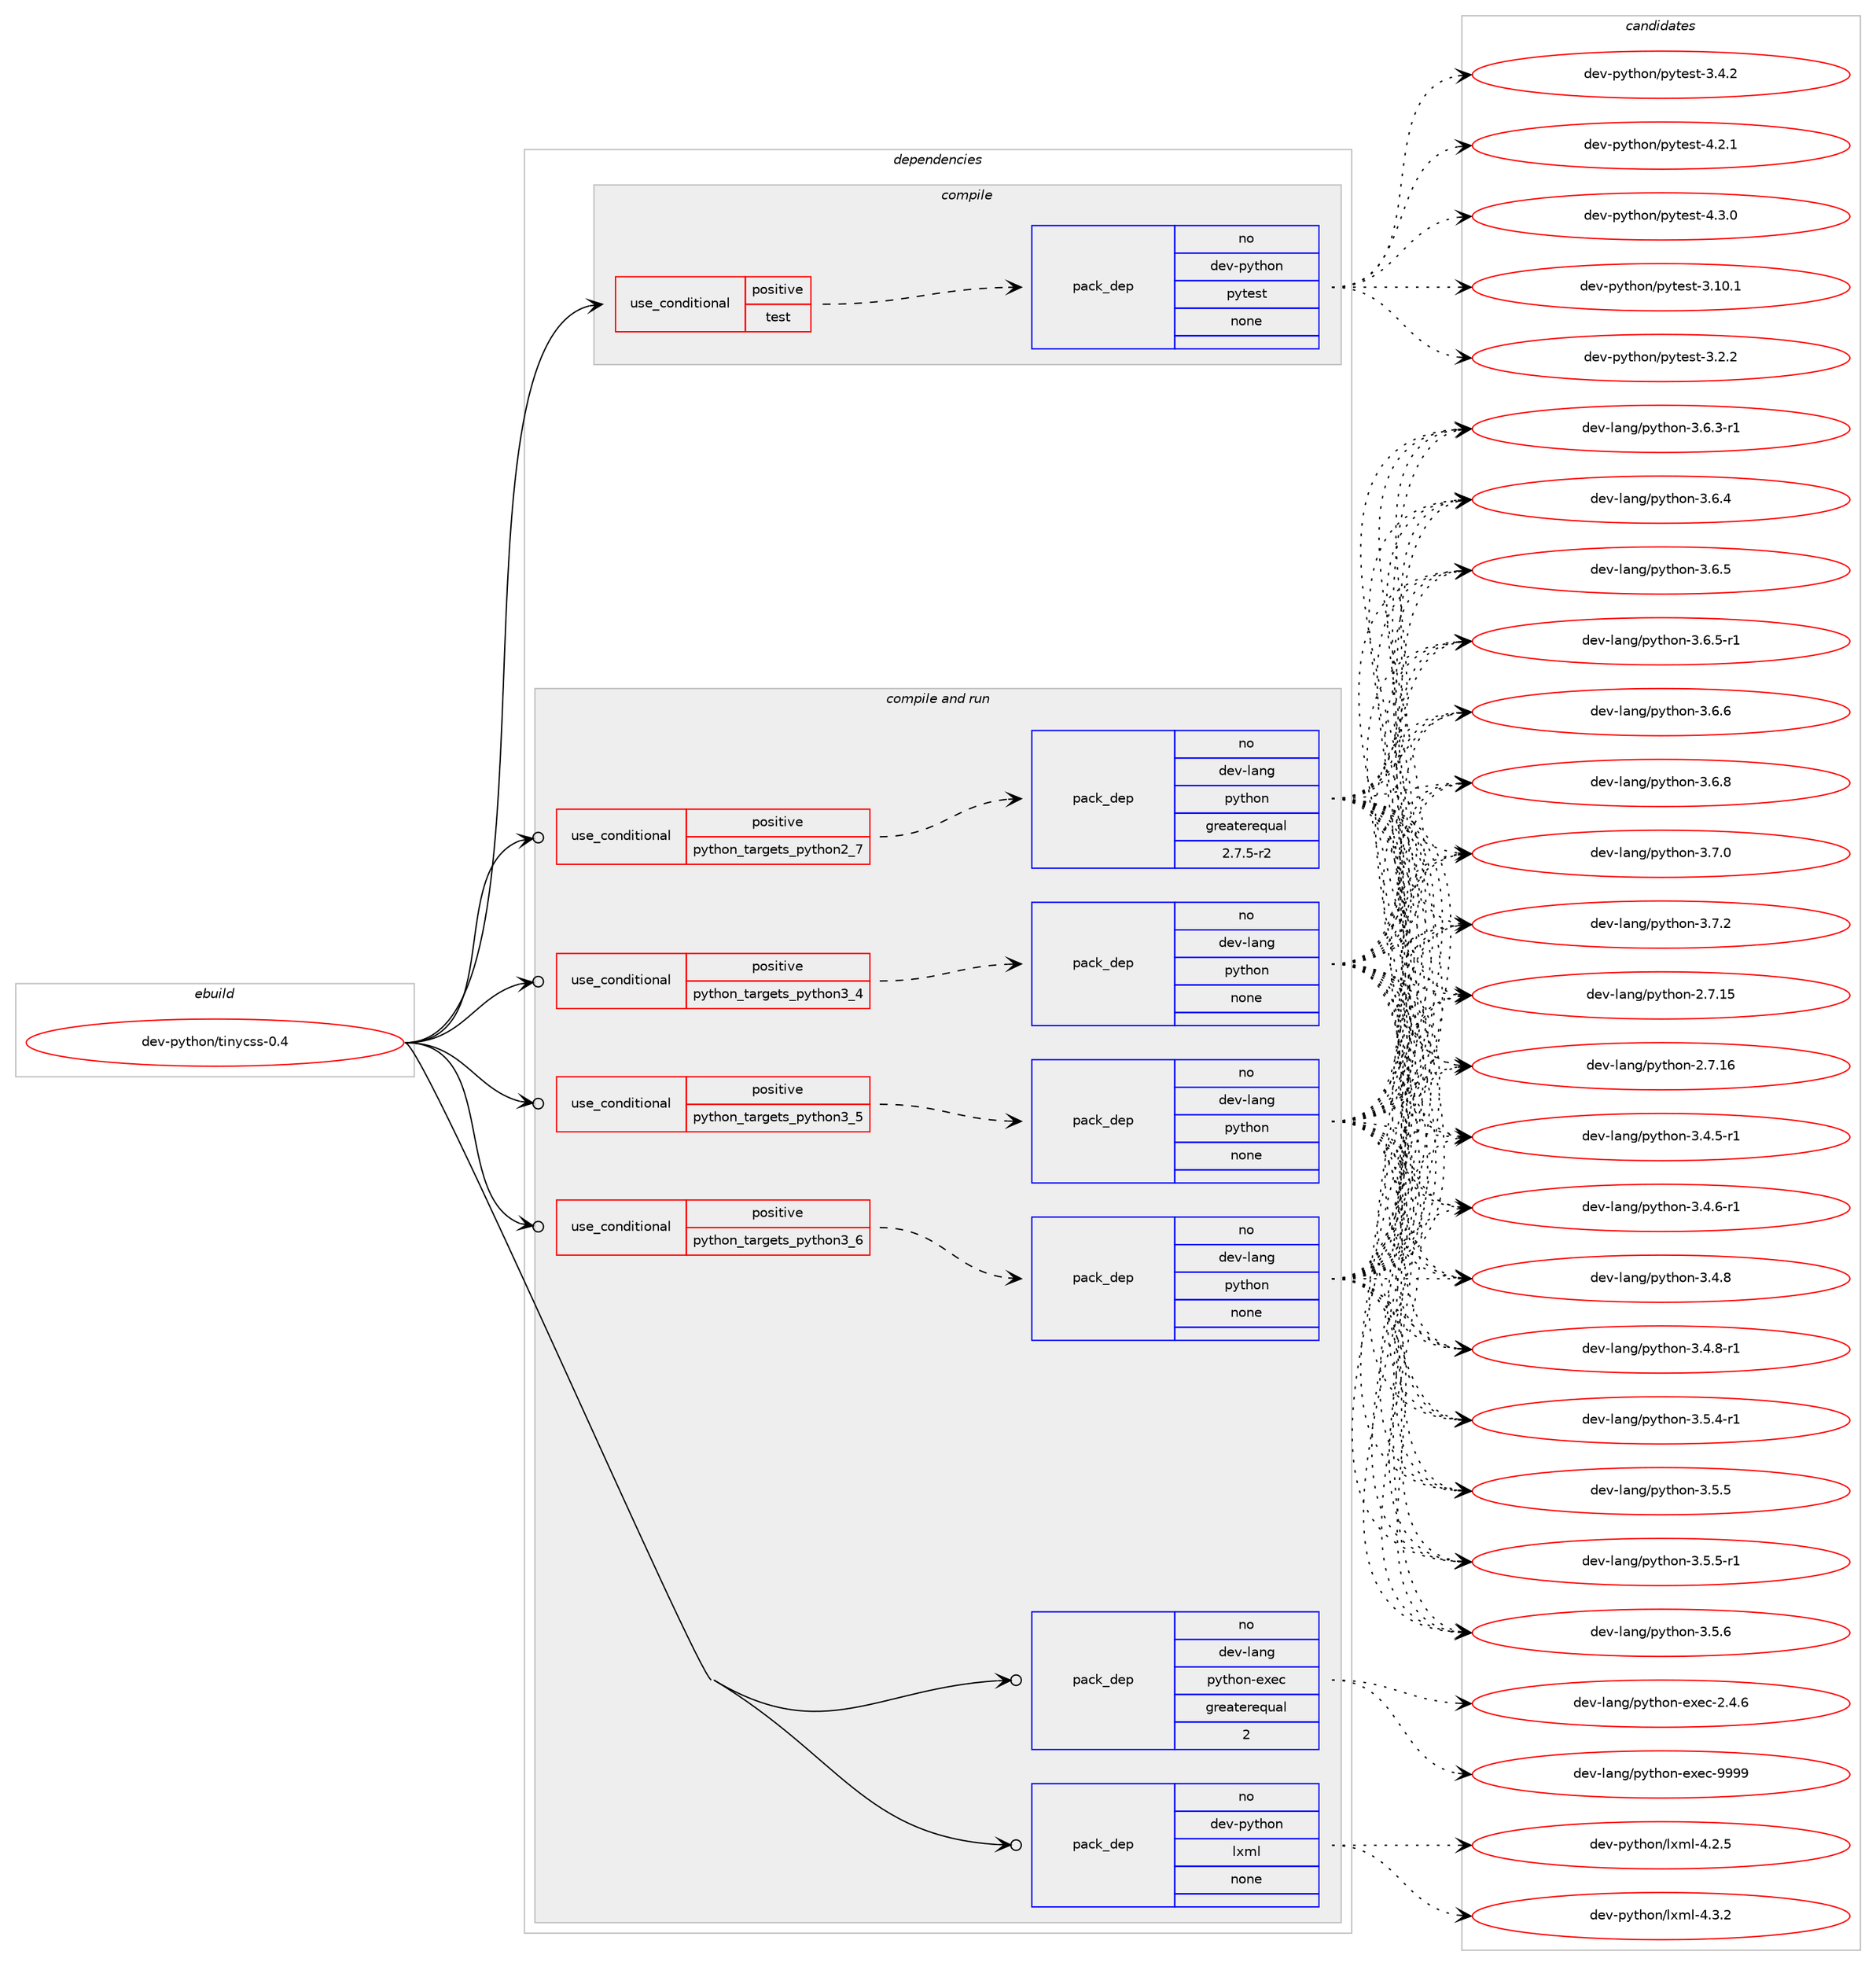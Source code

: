 digraph prolog {

# *************
# Graph options
# *************

newrank=true;
concentrate=true;
compound=true;
graph [rankdir=LR,fontname=Helvetica,fontsize=10,ranksep=1.5];#, ranksep=2.5, nodesep=0.2];
edge  [arrowhead=vee];
node  [fontname=Helvetica,fontsize=10];

# **********
# The ebuild
# **********

subgraph cluster_leftcol {
color=gray;
rank=same;
label=<<i>ebuild</i>>;
id [label="dev-python/tinycss-0.4", color=red, width=4, href="../dev-python/tinycss-0.4.svg"];
}

# ****************
# The dependencies
# ****************

subgraph cluster_midcol {
color=gray;
label=<<i>dependencies</i>>;
subgraph cluster_compile {
fillcolor="#eeeeee";
style=filled;
label=<<i>compile</i>>;
subgraph cond385808 {
dependency1444781 [label=<<TABLE BORDER="0" CELLBORDER="1" CELLSPACING="0" CELLPADDING="4"><TR><TD ROWSPAN="3" CELLPADDING="10">use_conditional</TD></TR><TR><TD>positive</TD></TR><TR><TD>test</TD></TR></TABLE>>, shape=none, color=red];
subgraph pack1035610 {
dependency1444782 [label=<<TABLE BORDER="0" CELLBORDER="1" CELLSPACING="0" CELLPADDING="4" WIDTH="220"><TR><TD ROWSPAN="6" CELLPADDING="30">pack_dep</TD></TR><TR><TD WIDTH="110">no</TD></TR><TR><TD>dev-python</TD></TR><TR><TD>pytest</TD></TR><TR><TD>none</TD></TR><TR><TD></TD></TR></TABLE>>, shape=none, color=blue];
}
dependency1444781:e -> dependency1444782:w [weight=20,style="dashed",arrowhead="vee"];
}
id:e -> dependency1444781:w [weight=20,style="solid",arrowhead="vee"];
}
subgraph cluster_compileandrun {
fillcolor="#eeeeee";
style=filled;
label=<<i>compile and run</i>>;
subgraph cond385809 {
dependency1444783 [label=<<TABLE BORDER="0" CELLBORDER="1" CELLSPACING="0" CELLPADDING="4"><TR><TD ROWSPAN="3" CELLPADDING="10">use_conditional</TD></TR><TR><TD>positive</TD></TR><TR><TD>python_targets_python2_7</TD></TR></TABLE>>, shape=none, color=red];
subgraph pack1035611 {
dependency1444784 [label=<<TABLE BORDER="0" CELLBORDER="1" CELLSPACING="0" CELLPADDING="4" WIDTH="220"><TR><TD ROWSPAN="6" CELLPADDING="30">pack_dep</TD></TR><TR><TD WIDTH="110">no</TD></TR><TR><TD>dev-lang</TD></TR><TR><TD>python</TD></TR><TR><TD>greaterequal</TD></TR><TR><TD>2.7.5-r2</TD></TR></TABLE>>, shape=none, color=blue];
}
dependency1444783:e -> dependency1444784:w [weight=20,style="dashed",arrowhead="vee"];
}
id:e -> dependency1444783:w [weight=20,style="solid",arrowhead="odotvee"];
subgraph cond385810 {
dependency1444785 [label=<<TABLE BORDER="0" CELLBORDER="1" CELLSPACING="0" CELLPADDING="4"><TR><TD ROWSPAN="3" CELLPADDING="10">use_conditional</TD></TR><TR><TD>positive</TD></TR><TR><TD>python_targets_python3_4</TD></TR></TABLE>>, shape=none, color=red];
subgraph pack1035612 {
dependency1444786 [label=<<TABLE BORDER="0" CELLBORDER="1" CELLSPACING="0" CELLPADDING="4" WIDTH="220"><TR><TD ROWSPAN="6" CELLPADDING="30">pack_dep</TD></TR><TR><TD WIDTH="110">no</TD></TR><TR><TD>dev-lang</TD></TR><TR><TD>python</TD></TR><TR><TD>none</TD></TR><TR><TD></TD></TR></TABLE>>, shape=none, color=blue];
}
dependency1444785:e -> dependency1444786:w [weight=20,style="dashed",arrowhead="vee"];
}
id:e -> dependency1444785:w [weight=20,style="solid",arrowhead="odotvee"];
subgraph cond385811 {
dependency1444787 [label=<<TABLE BORDER="0" CELLBORDER="1" CELLSPACING="0" CELLPADDING="4"><TR><TD ROWSPAN="3" CELLPADDING="10">use_conditional</TD></TR><TR><TD>positive</TD></TR><TR><TD>python_targets_python3_5</TD></TR></TABLE>>, shape=none, color=red];
subgraph pack1035613 {
dependency1444788 [label=<<TABLE BORDER="0" CELLBORDER="1" CELLSPACING="0" CELLPADDING="4" WIDTH="220"><TR><TD ROWSPAN="6" CELLPADDING="30">pack_dep</TD></TR><TR><TD WIDTH="110">no</TD></TR><TR><TD>dev-lang</TD></TR><TR><TD>python</TD></TR><TR><TD>none</TD></TR><TR><TD></TD></TR></TABLE>>, shape=none, color=blue];
}
dependency1444787:e -> dependency1444788:w [weight=20,style="dashed",arrowhead="vee"];
}
id:e -> dependency1444787:w [weight=20,style="solid",arrowhead="odotvee"];
subgraph cond385812 {
dependency1444789 [label=<<TABLE BORDER="0" CELLBORDER="1" CELLSPACING="0" CELLPADDING="4"><TR><TD ROWSPAN="3" CELLPADDING="10">use_conditional</TD></TR><TR><TD>positive</TD></TR><TR><TD>python_targets_python3_6</TD></TR></TABLE>>, shape=none, color=red];
subgraph pack1035614 {
dependency1444790 [label=<<TABLE BORDER="0" CELLBORDER="1" CELLSPACING="0" CELLPADDING="4" WIDTH="220"><TR><TD ROWSPAN="6" CELLPADDING="30">pack_dep</TD></TR><TR><TD WIDTH="110">no</TD></TR><TR><TD>dev-lang</TD></TR><TR><TD>python</TD></TR><TR><TD>none</TD></TR><TR><TD></TD></TR></TABLE>>, shape=none, color=blue];
}
dependency1444789:e -> dependency1444790:w [weight=20,style="dashed",arrowhead="vee"];
}
id:e -> dependency1444789:w [weight=20,style="solid",arrowhead="odotvee"];
subgraph pack1035615 {
dependency1444791 [label=<<TABLE BORDER="0" CELLBORDER="1" CELLSPACING="0" CELLPADDING="4" WIDTH="220"><TR><TD ROWSPAN="6" CELLPADDING="30">pack_dep</TD></TR><TR><TD WIDTH="110">no</TD></TR><TR><TD>dev-lang</TD></TR><TR><TD>python-exec</TD></TR><TR><TD>greaterequal</TD></TR><TR><TD>2</TD></TR></TABLE>>, shape=none, color=blue];
}
id:e -> dependency1444791:w [weight=20,style="solid",arrowhead="odotvee"];
subgraph pack1035616 {
dependency1444792 [label=<<TABLE BORDER="0" CELLBORDER="1" CELLSPACING="0" CELLPADDING="4" WIDTH="220"><TR><TD ROWSPAN="6" CELLPADDING="30">pack_dep</TD></TR><TR><TD WIDTH="110">no</TD></TR><TR><TD>dev-python</TD></TR><TR><TD>lxml</TD></TR><TR><TD>none</TD></TR><TR><TD></TD></TR></TABLE>>, shape=none, color=blue];
}
id:e -> dependency1444792:w [weight=20,style="solid",arrowhead="odotvee"];
}
subgraph cluster_run {
fillcolor="#eeeeee";
style=filled;
label=<<i>run</i>>;
}
}

# **************
# The candidates
# **************

subgraph cluster_choices {
rank=same;
color=gray;
label=<<i>candidates</i>>;

subgraph choice1035610 {
color=black;
nodesep=1;
choice100101118451121211161041111104711212111610111511645514649484649 [label="dev-python/pytest-3.10.1", color=red, width=4,href="../dev-python/pytest-3.10.1.svg"];
choice1001011184511212111610411111047112121116101115116455146504650 [label="dev-python/pytest-3.2.2", color=red, width=4,href="../dev-python/pytest-3.2.2.svg"];
choice1001011184511212111610411111047112121116101115116455146524650 [label="dev-python/pytest-3.4.2", color=red, width=4,href="../dev-python/pytest-3.4.2.svg"];
choice1001011184511212111610411111047112121116101115116455246504649 [label="dev-python/pytest-4.2.1", color=red, width=4,href="../dev-python/pytest-4.2.1.svg"];
choice1001011184511212111610411111047112121116101115116455246514648 [label="dev-python/pytest-4.3.0", color=red, width=4,href="../dev-python/pytest-4.3.0.svg"];
dependency1444782:e -> choice100101118451121211161041111104711212111610111511645514649484649:w [style=dotted,weight="100"];
dependency1444782:e -> choice1001011184511212111610411111047112121116101115116455146504650:w [style=dotted,weight="100"];
dependency1444782:e -> choice1001011184511212111610411111047112121116101115116455146524650:w [style=dotted,weight="100"];
dependency1444782:e -> choice1001011184511212111610411111047112121116101115116455246504649:w [style=dotted,weight="100"];
dependency1444782:e -> choice1001011184511212111610411111047112121116101115116455246514648:w [style=dotted,weight="100"];
}
subgraph choice1035611 {
color=black;
nodesep=1;
choice10010111845108971101034711212111610411111045504655464953 [label="dev-lang/python-2.7.15", color=red, width=4,href="../dev-lang/python-2.7.15.svg"];
choice10010111845108971101034711212111610411111045504655464954 [label="dev-lang/python-2.7.16", color=red, width=4,href="../dev-lang/python-2.7.16.svg"];
choice1001011184510897110103471121211161041111104551465246534511449 [label="dev-lang/python-3.4.5-r1", color=red, width=4,href="../dev-lang/python-3.4.5-r1.svg"];
choice1001011184510897110103471121211161041111104551465246544511449 [label="dev-lang/python-3.4.6-r1", color=red, width=4,href="../dev-lang/python-3.4.6-r1.svg"];
choice100101118451089711010347112121116104111110455146524656 [label="dev-lang/python-3.4.8", color=red, width=4,href="../dev-lang/python-3.4.8.svg"];
choice1001011184510897110103471121211161041111104551465246564511449 [label="dev-lang/python-3.4.8-r1", color=red, width=4,href="../dev-lang/python-3.4.8-r1.svg"];
choice1001011184510897110103471121211161041111104551465346524511449 [label="dev-lang/python-3.5.4-r1", color=red, width=4,href="../dev-lang/python-3.5.4-r1.svg"];
choice100101118451089711010347112121116104111110455146534653 [label="dev-lang/python-3.5.5", color=red, width=4,href="../dev-lang/python-3.5.5.svg"];
choice1001011184510897110103471121211161041111104551465346534511449 [label="dev-lang/python-3.5.5-r1", color=red, width=4,href="../dev-lang/python-3.5.5-r1.svg"];
choice100101118451089711010347112121116104111110455146534654 [label="dev-lang/python-3.5.6", color=red, width=4,href="../dev-lang/python-3.5.6.svg"];
choice1001011184510897110103471121211161041111104551465446514511449 [label="dev-lang/python-3.6.3-r1", color=red, width=4,href="../dev-lang/python-3.6.3-r1.svg"];
choice100101118451089711010347112121116104111110455146544652 [label="dev-lang/python-3.6.4", color=red, width=4,href="../dev-lang/python-3.6.4.svg"];
choice100101118451089711010347112121116104111110455146544653 [label="dev-lang/python-3.6.5", color=red, width=4,href="../dev-lang/python-3.6.5.svg"];
choice1001011184510897110103471121211161041111104551465446534511449 [label="dev-lang/python-3.6.5-r1", color=red, width=4,href="../dev-lang/python-3.6.5-r1.svg"];
choice100101118451089711010347112121116104111110455146544654 [label="dev-lang/python-3.6.6", color=red, width=4,href="../dev-lang/python-3.6.6.svg"];
choice100101118451089711010347112121116104111110455146544656 [label="dev-lang/python-3.6.8", color=red, width=4,href="../dev-lang/python-3.6.8.svg"];
choice100101118451089711010347112121116104111110455146554648 [label="dev-lang/python-3.7.0", color=red, width=4,href="../dev-lang/python-3.7.0.svg"];
choice100101118451089711010347112121116104111110455146554650 [label="dev-lang/python-3.7.2", color=red, width=4,href="../dev-lang/python-3.7.2.svg"];
dependency1444784:e -> choice10010111845108971101034711212111610411111045504655464953:w [style=dotted,weight="100"];
dependency1444784:e -> choice10010111845108971101034711212111610411111045504655464954:w [style=dotted,weight="100"];
dependency1444784:e -> choice1001011184510897110103471121211161041111104551465246534511449:w [style=dotted,weight="100"];
dependency1444784:e -> choice1001011184510897110103471121211161041111104551465246544511449:w [style=dotted,weight="100"];
dependency1444784:e -> choice100101118451089711010347112121116104111110455146524656:w [style=dotted,weight="100"];
dependency1444784:e -> choice1001011184510897110103471121211161041111104551465246564511449:w [style=dotted,weight="100"];
dependency1444784:e -> choice1001011184510897110103471121211161041111104551465346524511449:w [style=dotted,weight="100"];
dependency1444784:e -> choice100101118451089711010347112121116104111110455146534653:w [style=dotted,weight="100"];
dependency1444784:e -> choice1001011184510897110103471121211161041111104551465346534511449:w [style=dotted,weight="100"];
dependency1444784:e -> choice100101118451089711010347112121116104111110455146534654:w [style=dotted,weight="100"];
dependency1444784:e -> choice1001011184510897110103471121211161041111104551465446514511449:w [style=dotted,weight="100"];
dependency1444784:e -> choice100101118451089711010347112121116104111110455146544652:w [style=dotted,weight="100"];
dependency1444784:e -> choice100101118451089711010347112121116104111110455146544653:w [style=dotted,weight="100"];
dependency1444784:e -> choice1001011184510897110103471121211161041111104551465446534511449:w [style=dotted,weight="100"];
dependency1444784:e -> choice100101118451089711010347112121116104111110455146544654:w [style=dotted,weight="100"];
dependency1444784:e -> choice100101118451089711010347112121116104111110455146544656:w [style=dotted,weight="100"];
dependency1444784:e -> choice100101118451089711010347112121116104111110455146554648:w [style=dotted,weight="100"];
dependency1444784:e -> choice100101118451089711010347112121116104111110455146554650:w [style=dotted,weight="100"];
}
subgraph choice1035612 {
color=black;
nodesep=1;
choice10010111845108971101034711212111610411111045504655464953 [label="dev-lang/python-2.7.15", color=red, width=4,href="../dev-lang/python-2.7.15.svg"];
choice10010111845108971101034711212111610411111045504655464954 [label="dev-lang/python-2.7.16", color=red, width=4,href="../dev-lang/python-2.7.16.svg"];
choice1001011184510897110103471121211161041111104551465246534511449 [label="dev-lang/python-3.4.5-r1", color=red, width=4,href="../dev-lang/python-3.4.5-r1.svg"];
choice1001011184510897110103471121211161041111104551465246544511449 [label="dev-lang/python-3.4.6-r1", color=red, width=4,href="../dev-lang/python-3.4.6-r1.svg"];
choice100101118451089711010347112121116104111110455146524656 [label="dev-lang/python-3.4.8", color=red, width=4,href="../dev-lang/python-3.4.8.svg"];
choice1001011184510897110103471121211161041111104551465246564511449 [label="dev-lang/python-3.4.8-r1", color=red, width=4,href="../dev-lang/python-3.4.8-r1.svg"];
choice1001011184510897110103471121211161041111104551465346524511449 [label="dev-lang/python-3.5.4-r1", color=red, width=4,href="../dev-lang/python-3.5.4-r1.svg"];
choice100101118451089711010347112121116104111110455146534653 [label="dev-lang/python-3.5.5", color=red, width=4,href="../dev-lang/python-3.5.5.svg"];
choice1001011184510897110103471121211161041111104551465346534511449 [label="dev-lang/python-3.5.5-r1", color=red, width=4,href="../dev-lang/python-3.5.5-r1.svg"];
choice100101118451089711010347112121116104111110455146534654 [label="dev-lang/python-3.5.6", color=red, width=4,href="../dev-lang/python-3.5.6.svg"];
choice1001011184510897110103471121211161041111104551465446514511449 [label="dev-lang/python-3.6.3-r1", color=red, width=4,href="../dev-lang/python-3.6.3-r1.svg"];
choice100101118451089711010347112121116104111110455146544652 [label="dev-lang/python-3.6.4", color=red, width=4,href="../dev-lang/python-3.6.4.svg"];
choice100101118451089711010347112121116104111110455146544653 [label="dev-lang/python-3.6.5", color=red, width=4,href="../dev-lang/python-3.6.5.svg"];
choice1001011184510897110103471121211161041111104551465446534511449 [label="dev-lang/python-3.6.5-r1", color=red, width=4,href="../dev-lang/python-3.6.5-r1.svg"];
choice100101118451089711010347112121116104111110455146544654 [label="dev-lang/python-3.6.6", color=red, width=4,href="../dev-lang/python-3.6.6.svg"];
choice100101118451089711010347112121116104111110455146544656 [label="dev-lang/python-3.6.8", color=red, width=4,href="../dev-lang/python-3.6.8.svg"];
choice100101118451089711010347112121116104111110455146554648 [label="dev-lang/python-3.7.0", color=red, width=4,href="../dev-lang/python-3.7.0.svg"];
choice100101118451089711010347112121116104111110455146554650 [label="dev-lang/python-3.7.2", color=red, width=4,href="../dev-lang/python-3.7.2.svg"];
dependency1444786:e -> choice10010111845108971101034711212111610411111045504655464953:w [style=dotted,weight="100"];
dependency1444786:e -> choice10010111845108971101034711212111610411111045504655464954:w [style=dotted,weight="100"];
dependency1444786:e -> choice1001011184510897110103471121211161041111104551465246534511449:w [style=dotted,weight="100"];
dependency1444786:e -> choice1001011184510897110103471121211161041111104551465246544511449:w [style=dotted,weight="100"];
dependency1444786:e -> choice100101118451089711010347112121116104111110455146524656:w [style=dotted,weight="100"];
dependency1444786:e -> choice1001011184510897110103471121211161041111104551465246564511449:w [style=dotted,weight="100"];
dependency1444786:e -> choice1001011184510897110103471121211161041111104551465346524511449:w [style=dotted,weight="100"];
dependency1444786:e -> choice100101118451089711010347112121116104111110455146534653:w [style=dotted,weight="100"];
dependency1444786:e -> choice1001011184510897110103471121211161041111104551465346534511449:w [style=dotted,weight="100"];
dependency1444786:e -> choice100101118451089711010347112121116104111110455146534654:w [style=dotted,weight="100"];
dependency1444786:e -> choice1001011184510897110103471121211161041111104551465446514511449:w [style=dotted,weight="100"];
dependency1444786:e -> choice100101118451089711010347112121116104111110455146544652:w [style=dotted,weight="100"];
dependency1444786:e -> choice100101118451089711010347112121116104111110455146544653:w [style=dotted,weight="100"];
dependency1444786:e -> choice1001011184510897110103471121211161041111104551465446534511449:w [style=dotted,weight="100"];
dependency1444786:e -> choice100101118451089711010347112121116104111110455146544654:w [style=dotted,weight="100"];
dependency1444786:e -> choice100101118451089711010347112121116104111110455146544656:w [style=dotted,weight="100"];
dependency1444786:e -> choice100101118451089711010347112121116104111110455146554648:w [style=dotted,weight="100"];
dependency1444786:e -> choice100101118451089711010347112121116104111110455146554650:w [style=dotted,weight="100"];
}
subgraph choice1035613 {
color=black;
nodesep=1;
choice10010111845108971101034711212111610411111045504655464953 [label="dev-lang/python-2.7.15", color=red, width=4,href="../dev-lang/python-2.7.15.svg"];
choice10010111845108971101034711212111610411111045504655464954 [label="dev-lang/python-2.7.16", color=red, width=4,href="../dev-lang/python-2.7.16.svg"];
choice1001011184510897110103471121211161041111104551465246534511449 [label="dev-lang/python-3.4.5-r1", color=red, width=4,href="../dev-lang/python-3.4.5-r1.svg"];
choice1001011184510897110103471121211161041111104551465246544511449 [label="dev-lang/python-3.4.6-r1", color=red, width=4,href="../dev-lang/python-3.4.6-r1.svg"];
choice100101118451089711010347112121116104111110455146524656 [label="dev-lang/python-3.4.8", color=red, width=4,href="../dev-lang/python-3.4.8.svg"];
choice1001011184510897110103471121211161041111104551465246564511449 [label="dev-lang/python-3.4.8-r1", color=red, width=4,href="../dev-lang/python-3.4.8-r1.svg"];
choice1001011184510897110103471121211161041111104551465346524511449 [label="dev-lang/python-3.5.4-r1", color=red, width=4,href="../dev-lang/python-3.5.4-r1.svg"];
choice100101118451089711010347112121116104111110455146534653 [label="dev-lang/python-3.5.5", color=red, width=4,href="../dev-lang/python-3.5.5.svg"];
choice1001011184510897110103471121211161041111104551465346534511449 [label="dev-lang/python-3.5.5-r1", color=red, width=4,href="../dev-lang/python-3.5.5-r1.svg"];
choice100101118451089711010347112121116104111110455146534654 [label="dev-lang/python-3.5.6", color=red, width=4,href="../dev-lang/python-3.5.6.svg"];
choice1001011184510897110103471121211161041111104551465446514511449 [label="dev-lang/python-3.6.3-r1", color=red, width=4,href="../dev-lang/python-3.6.3-r1.svg"];
choice100101118451089711010347112121116104111110455146544652 [label="dev-lang/python-3.6.4", color=red, width=4,href="../dev-lang/python-3.6.4.svg"];
choice100101118451089711010347112121116104111110455146544653 [label="dev-lang/python-3.6.5", color=red, width=4,href="../dev-lang/python-3.6.5.svg"];
choice1001011184510897110103471121211161041111104551465446534511449 [label="dev-lang/python-3.6.5-r1", color=red, width=4,href="../dev-lang/python-3.6.5-r1.svg"];
choice100101118451089711010347112121116104111110455146544654 [label="dev-lang/python-3.6.6", color=red, width=4,href="../dev-lang/python-3.6.6.svg"];
choice100101118451089711010347112121116104111110455146544656 [label="dev-lang/python-3.6.8", color=red, width=4,href="../dev-lang/python-3.6.8.svg"];
choice100101118451089711010347112121116104111110455146554648 [label="dev-lang/python-3.7.0", color=red, width=4,href="../dev-lang/python-3.7.0.svg"];
choice100101118451089711010347112121116104111110455146554650 [label="dev-lang/python-3.7.2", color=red, width=4,href="../dev-lang/python-3.7.2.svg"];
dependency1444788:e -> choice10010111845108971101034711212111610411111045504655464953:w [style=dotted,weight="100"];
dependency1444788:e -> choice10010111845108971101034711212111610411111045504655464954:w [style=dotted,weight="100"];
dependency1444788:e -> choice1001011184510897110103471121211161041111104551465246534511449:w [style=dotted,weight="100"];
dependency1444788:e -> choice1001011184510897110103471121211161041111104551465246544511449:w [style=dotted,weight="100"];
dependency1444788:e -> choice100101118451089711010347112121116104111110455146524656:w [style=dotted,weight="100"];
dependency1444788:e -> choice1001011184510897110103471121211161041111104551465246564511449:w [style=dotted,weight="100"];
dependency1444788:e -> choice1001011184510897110103471121211161041111104551465346524511449:w [style=dotted,weight="100"];
dependency1444788:e -> choice100101118451089711010347112121116104111110455146534653:w [style=dotted,weight="100"];
dependency1444788:e -> choice1001011184510897110103471121211161041111104551465346534511449:w [style=dotted,weight="100"];
dependency1444788:e -> choice100101118451089711010347112121116104111110455146534654:w [style=dotted,weight="100"];
dependency1444788:e -> choice1001011184510897110103471121211161041111104551465446514511449:w [style=dotted,weight="100"];
dependency1444788:e -> choice100101118451089711010347112121116104111110455146544652:w [style=dotted,weight="100"];
dependency1444788:e -> choice100101118451089711010347112121116104111110455146544653:w [style=dotted,weight="100"];
dependency1444788:e -> choice1001011184510897110103471121211161041111104551465446534511449:w [style=dotted,weight="100"];
dependency1444788:e -> choice100101118451089711010347112121116104111110455146544654:w [style=dotted,weight="100"];
dependency1444788:e -> choice100101118451089711010347112121116104111110455146544656:w [style=dotted,weight="100"];
dependency1444788:e -> choice100101118451089711010347112121116104111110455146554648:w [style=dotted,weight="100"];
dependency1444788:e -> choice100101118451089711010347112121116104111110455146554650:w [style=dotted,weight="100"];
}
subgraph choice1035614 {
color=black;
nodesep=1;
choice10010111845108971101034711212111610411111045504655464953 [label="dev-lang/python-2.7.15", color=red, width=4,href="../dev-lang/python-2.7.15.svg"];
choice10010111845108971101034711212111610411111045504655464954 [label="dev-lang/python-2.7.16", color=red, width=4,href="../dev-lang/python-2.7.16.svg"];
choice1001011184510897110103471121211161041111104551465246534511449 [label="dev-lang/python-3.4.5-r1", color=red, width=4,href="../dev-lang/python-3.4.5-r1.svg"];
choice1001011184510897110103471121211161041111104551465246544511449 [label="dev-lang/python-3.4.6-r1", color=red, width=4,href="../dev-lang/python-3.4.6-r1.svg"];
choice100101118451089711010347112121116104111110455146524656 [label="dev-lang/python-3.4.8", color=red, width=4,href="../dev-lang/python-3.4.8.svg"];
choice1001011184510897110103471121211161041111104551465246564511449 [label="dev-lang/python-3.4.8-r1", color=red, width=4,href="../dev-lang/python-3.4.8-r1.svg"];
choice1001011184510897110103471121211161041111104551465346524511449 [label="dev-lang/python-3.5.4-r1", color=red, width=4,href="../dev-lang/python-3.5.4-r1.svg"];
choice100101118451089711010347112121116104111110455146534653 [label="dev-lang/python-3.5.5", color=red, width=4,href="../dev-lang/python-3.5.5.svg"];
choice1001011184510897110103471121211161041111104551465346534511449 [label="dev-lang/python-3.5.5-r1", color=red, width=4,href="../dev-lang/python-3.5.5-r1.svg"];
choice100101118451089711010347112121116104111110455146534654 [label="dev-lang/python-3.5.6", color=red, width=4,href="../dev-lang/python-3.5.6.svg"];
choice1001011184510897110103471121211161041111104551465446514511449 [label="dev-lang/python-3.6.3-r1", color=red, width=4,href="../dev-lang/python-3.6.3-r1.svg"];
choice100101118451089711010347112121116104111110455146544652 [label="dev-lang/python-3.6.4", color=red, width=4,href="../dev-lang/python-3.6.4.svg"];
choice100101118451089711010347112121116104111110455146544653 [label="dev-lang/python-3.6.5", color=red, width=4,href="../dev-lang/python-3.6.5.svg"];
choice1001011184510897110103471121211161041111104551465446534511449 [label="dev-lang/python-3.6.5-r1", color=red, width=4,href="../dev-lang/python-3.6.5-r1.svg"];
choice100101118451089711010347112121116104111110455146544654 [label="dev-lang/python-3.6.6", color=red, width=4,href="../dev-lang/python-3.6.6.svg"];
choice100101118451089711010347112121116104111110455146544656 [label="dev-lang/python-3.6.8", color=red, width=4,href="../dev-lang/python-3.6.8.svg"];
choice100101118451089711010347112121116104111110455146554648 [label="dev-lang/python-3.7.0", color=red, width=4,href="../dev-lang/python-3.7.0.svg"];
choice100101118451089711010347112121116104111110455146554650 [label="dev-lang/python-3.7.2", color=red, width=4,href="../dev-lang/python-3.7.2.svg"];
dependency1444790:e -> choice10010111845108971101034711212111610411111045504655464953:w [style=dotted,weight="100"];
dependency1444790:e -> choice10010111845108971101034711212111610411111045504655464954:w [style=dotted,weight="100"];
dependency1444790:e -> choice1001011184510897110103471121211161041111104551465246534511449:w [style=dotted,weight="100"];
dependency1444790:e -> choice1001011184510897110103471121211161041111104551465246544511449:w [style=dotted,weight="100"];
dependency1444790:e -> choice100101118451089711010347112121116104111110455146524656:w [style=dotted,weight="100"];
dependency1444790:e -> choice1001011184510897110103471121211161041111104551465246564511449:w [style=dotted,weight="100"];
dependency1444790:e -> choice1001011184510897110103471121211161041111104551465346524511449:w [style=dotted,weight="100"];
dependency1444790:e -> choice100101118451089711010347112121116104111110455146534653:w [style=dotted,weight="100"];
dependency1444790:e -> choice1001011184510897110103471121211161041111104551465346534511449:w [style=dotted,weight="100"];
dependency1444790:e -> choice100101118451089711010347112121116104111110455146534654:w [style=dotted,weight="100"];
dependency1444790:e -> choice1001011184510897110103471121211161041111104551465446514511449:w [style=dotted,weight="100"];
dependency1444790:e -> choice100101118451089711010347112121116104111110455146544652:w [style=dotted,weight="100"];
dependency1444790:e -> choice100101118451089711010347112121116104111110455146544653:w [style=dotted,weight="100"];
dependency1444790:e -> choice1001011184510897110103471121211161041111104551465446534511449:w [style=dotted,weight="100"];
dependency1444790:e -> choice100101118451089711010347112121116104111110455146544654:w [style=dotted,weight="100"];
dependency1444790:e -> choice100101118451089711010347112121116104111110455146544656:w [style=dotted,weight="100"];
dependency1444790:e -> choice100101118451089711010347112121116104111110455146554648:w [style=dotted,weight="100"];
dependency1444790:e -> choice100101118451089711010347112121116104111110455146554650:w [style=dotted,weight="100"];
}
subgraph choice1035615 {
color=black;
nodesep=1;
choice1001011184510897110103471121211161041111104510112010199455046524654 [label="dev-lang/python-exec-2.4.6", color=red, width=4,href="../dev-lang/python-exec-2.4.6.svg"];
choice10010111845108971101034711212111610411111045101120101994557575757 [label="dev-lang/python-exec-9999", color=red, width=4,href="../dev-lang/python-exec-9999.svg"];
dependency1444791:e -> choice1001011184510897110103471121211161041111104510112010199455046524654:w [style=dotted,weight="100"];
dependency1444791:e -> choice10010111845108971101034711212111610411111045101120101994557575757:w [style=dotted,weight="100"];
}
subgraph choice1035616 {
color=black;
nodesep=1;
choice1001011184511212111610411111047108120109108455246504653 [label="dev-python/lxml-4.2.5", color=red, width=4,href="../dev-python/lxml-4.2.5.svg"];
choice1001011184511212111610411111047108120109108455246514650 [label="dev-python/lxml-4.3.2", color=red, width=4,href="../dev-python/lxml-4.3.2.svg"];
dependency1444792:e -> choice1001011184511212111610411111047108120109108455246504653:w [style=dotted,weight="100"];
dependency1444792:e -> choice1001011184511212111610411111047108120109108455246514650:w [style=dotted,weight="100"];
}
}

}

